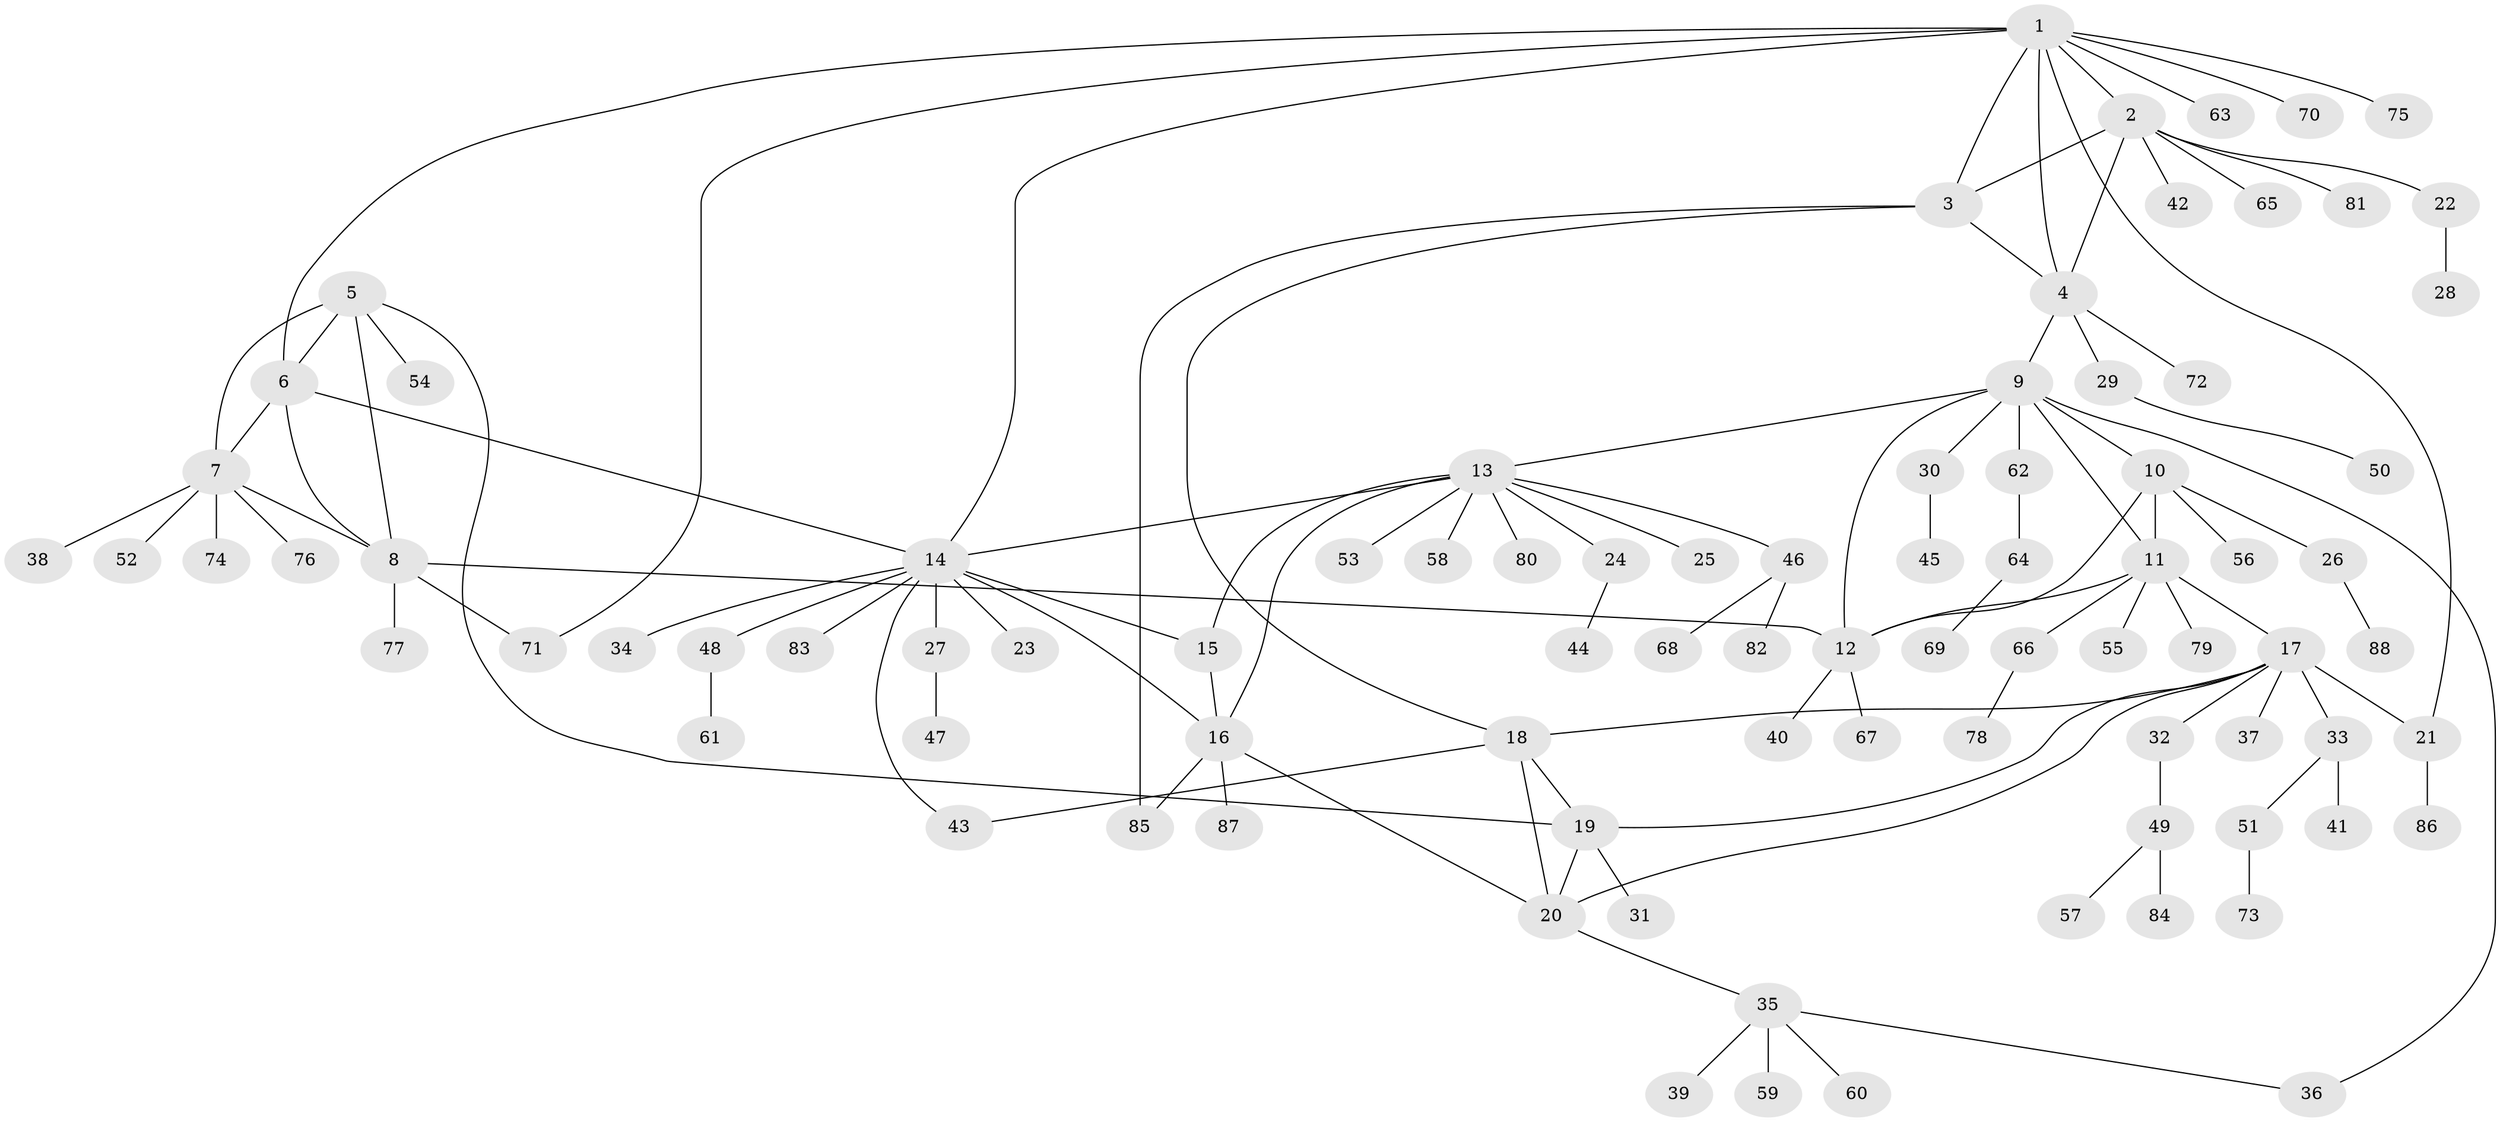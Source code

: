 // Generated by graph-tools (version 1.1) at 2025/16/03/09/25 04:16:04]
// undirected, 88 vertices, 113 edges
graph export_dot {
graph [start="1"]
  node [color=gray90,style=filled];
  1;
  2;
  3;
  4;
  5;
  6;
  7;
  8;
  9;
  10;
  11;
  12;
  13;
  14;
  15;
  16;
  17;
  18;
  19;
  20;
  21;
  22;
  23;
  24;
  25;
  26;
  27;
  28;
  29;
  30;
  31;
  32;
  33;
  34;
  35;
  36;
  37;
  38;
  39;
  40;
  41;
  42;
  43;
  44;
  45;
  46;
  47;
  48;
  49;
  50;
  51;
  52;
  53;
  54;
  55;
  56;
  57;
  58;
  59;
  60;
  61;
  62;
  63;
  64;
  65;
  66;
  67;
  68;
  69;
  70;
  71;
  72;
  73;
  74;
  75;
  76;
  77;
  78;
  79;
  80;
  81;
  82;
  83;
  84;
  85;
  86;
  87;
  88;
  1 -- 2;
  1 -- 3;
  1 -- 4;
  1 -- 6;
  1 -- 14;
  1 -- 21;
  1 -- 63;
  1 -- 70;
  1 -- 71;
  1 -- 75;
  2 -- 3;
  2 -- 4;
  2 -- 22;
  2 -- 42;
  2 -- 65;
  2 -- 81;
  3 -- 4;
  3 -- 18;
  3 -- 85;
  4 -- 9;
  4 -- 29;
  4 -- 72;
  5 -- 6;
  5 -- 7;
  5 -- 8;
  5 -- 19;
  5 -- 54;
  6 -- 7;
  6 -- 8;
  6 -- 14;
  7 -- 8;
  7 -- 38;
  7 -- 52;
  7 -- 74;
  7 -- 76;
  8 -- 12;
  8 -- 71;
  8 -- 77;
  9 -- 10;
  9 -- 11;
  9 -- 12;
  9 -- 13;
  9 -- 30;
  9 -- 36;
  9 -- 62;
  10 -- 11;
  10 -- 12;
  10 -- 26;
  10 -- 56;
  11 -- 12;
  11 -- 17;
  11 -- 55;
  11 -- 66;
  11 -- 79;
  12 -- 40;
  12 -- 67;
  13 -- 14;
  13 -- 15;
  13 -- 16;
  13 -- 24;
  13 -- 25;
  13 -- 46;
  13 -- 53;
  13 -- 58;
  13 -- 80;
  14 -- 15;
  14 -- 16;
  14 -- 23;
  14 -- 27;
  14 -- 34;
  14 -- 43;
  14 -- 48;
  14 -- 83;
  15 -- 16;
  16 -- 20;
  16 -- 85;
  16 -- 87;
  17 -- 18;
  17 -- 19;
  17 -- 20;
  17 -- 21;
  17 -- 32;
  17 -- 33;
  17 -- 37;
  18 -- 19;
  18 -- 20;
  18 -- 43;
  19 -- 20;
  19 -- 31;
  20 -- 35;
  21 -- 86;
  22 -- 28;
  24 -- 44;
  26 -- 88;
  27 -- 47;
  29 -- 50;
  30 -- 45;
  32 -- 49;
  33 -- 41;
  33 -- 51;
  35 -- 36;
  35 -- 39;
  35 -- 59;
  35 -- 60;
  46 -- 68;
  46 -- 82;
  48 -- 61;
  49 -- 57;
  49 -- 84;
  51 -- 73;
  62 -- 64;
  64 -- 69;
  66 -- 78;
}
